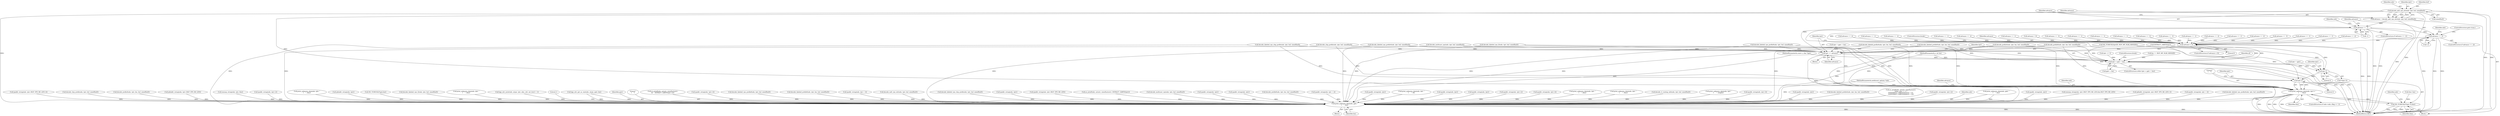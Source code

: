 digraph "0_tcpdump_af2cf04a9394c1a56227c2289ae8da262828294a@pointer" {
"1002045" [label="(Call,decode_mdt_vpn_nlri(ndo, tptr, buf, sizeof(buf)))"];
"1002043" [label="(Call,advance = decode_mdt_vpn_nlri(ndo, tptr, buf, sizeof(buf)))"];
"1002052" [label="(Call,advance == -1)"];
"1002062" [label="(Call,advance == -2)"];
"1002145" [label="(Call,advance < 0)"];
"1002149" [label="(Call,tptr += advance)"];
"1001710" [label="(Call,tptr < pptr + len)"];
"1002110" [label="(Call,tptr-3)"];
"1002130" [label="(Call,tptr-3)"];
"1002128" [label="(Call,print_unknown_data(ndo, tptr-3, \"\n\t    \", tlen))"];
"1002108" [label="(Call,ND_TCHECK2(*(tptr-3),tlen))"];
"1002940" [label="(Call,print_unknown_data(ndo, pptr, \"\n\t    \", len))"];
"1001722" [label="(Block,)"];
"1002148" [label="(ControlStructure,break;)"];
"1002110" [label="(Call,tptr-3)"];
"1001988" [label="(Call,advance == -1)"];
"1001837" [label="(Call,decode_prefix6(ndo, tptr, len, buf, sizeof(buf)))"];
"1002113" [label="(Identifier,tlen)"];
"1002116" [label="(Identifier,ndo)"];
"1002051" [label="(ControlStructure,if (advance == -1))"];
"1000568" [label="(Call,ipaddr_string(ndo, tptr))"];
"1002397" [label="(Call,print_unknown_data(ndo, tptr, \"\n\t      \", 8))"];
"1000332" [label="(Call,ipaddr_string(ndo, tptr))"];
"1001902" [label="(Call,advance == -3)"];
"1001981" [label="(Call,decode_clnp_prefix(ndo, tptr, buf, sizeof(buf)))"];
"1002535" [label="(Call,ipaddr_string(ndo, tptr))"];
"1002070" [label="(Identifier,ndo)"];
"1002066" [label="(ControlStructure,goto trunc;)"];
"1001862" [label="(Call,advance == -3)"];
"1002084" [label="(Call,advance == -1)"];
"1002054" [label="(Call,-1)"];
"1002238" [label="(Call,ipaddr_string(ndo, tptr+2))"];
"1002222" [label="(Call,ipaddr_string(ndo, tptr+4))"];
"1002129" [label="(Identifier,ndo)"];
"1001634" [label="(Call,print_unknown_data(ndo, tptr, \"\n\t    \", tlen))"];
"1002571" [label="(Call,print_unknown_data(ndo, tptr, \"\n\t      \", tlen))"];
"1001313" [label="(Call,decode_rt_routing_info(ndo, tptr, buf, sizeof(buf)))"];
"1002131" [label="(Identifier,tptr)"];
"1002045" [label="(Call,decode_mdt_vpn_nlri(ndo, tptr, buf, sizeof(buf)))"];
"1002654" [label="(Call,print_unknown_data(ndo, tptr,\"\n\t      \", length))"];
"1001877" [label="(Call,decode_labeled_prefix6(ndo, tptr, len, buf, sizeof(buf)))"];
"1000129" [label="(MethodParameterIn,u_int len)"];
"1002501" [label="(Call,ipaddr_string(ndo, tptr+4))"];
"1002077" [label="(Call,decode_multicast_vpn(ndo, tptr, buf, sizeof(buf)))"];
"1000768" [label="(Call,ipaddr_string(ndo, tptr))"];
"1001966" [label="(Call,advance == -2)"];
"1001733" [label="(Call,advance == -1)"];
"1002132" [label="(Literal,3)"];
"1001241" [label="(Call,decode_labeled_prefix4(ndo, tptr, len, buf, sizeof(buf)))"];
"1000259" [label="(Call,as_printf(ndo, astostr, sizeof(astostr),\n\t\t\t\tas_size == 2 ?\n\t\t\t\tEXTRACT_16BITS(&tptr[2 + i]) :\n\t\t\t\tEXTRACT_32BITS(&tptr[2 + i])))"];
"1002303" [label="(Call,ipaddr_string(ndo, tptr+2))"];
"1002941" [label="(Identifier,ndo)"];
"1001934" [label="(Call,advance == -2)"];
"1002921" [label="(Call,print_unknown_data(ndo, pptr, \"\n\t    \", len))"];
"1001750" [label="(Call,advance == -3)"];
"1001949" [label="(Call,decode_labeled_vpn_l2(ndo, tptr, buf, sizeof(buf)))"];
"1000146" [label="(Call,tlen=len)"];
"1002149" [label="(Call,tptr += advance)"];
"1002518" [label="(Call,ipaddr_string(ndo, tptr))"];
"1001699" [label="(Call,len == BGP_MP_NLRI_MINSIZE)"];
"1002145" [label="(Call,advance < 0)"];
"1002136" [label="(Identifier,advance)"];
"1002109" [label="(Call,*(tptr-3))"];
"1002940" [label="(Call,print_unknown_data(ndo, pptr, \"\n\t    \", len))"];
"1002950" [label="(MethodReturn,RET)"];
"1001725" [label="(Call,decode_prefix4(ndo, tptr, len, buf, sizeof(buf)))"];
"1001019" [label="(Call,isonsap_string(ndo, tptr+BGP_VPN_RD_LEN,tlen-BGP_VPN_RD_LEN))"];
"1001885" [label="(Call,advance == -1)"];
"1002062" [label="(Call,advance == -2)"];
"1000128" [label="(MethodParameterIn,const u_char *pptr)"];
"1002130" [label="(Call,tptr-3)"];
"1001077" [label="(Call,ip6addr_string(ndo, tptr+BGP_VPN_RD_LEN+3))"];
"1002128" [label="(Call,print_unknown_data(ndo, tptr-3, \"\n\t    \", tlen))"];
"1000429" [label="(Call,ipaddr_string(ndo, tptr + 4))"];
"1002058" [label="(Identifier,ndo)"];
"1001812" [label="(Call,advance == -1)"];
"1001281" [label="(Call,decode_labeled_vpn_prefix4(ndo, tptr, buf, sizeof(buf)))"];
"1001711" [label="(Identifier,tptr)"];
"1001917" [label="(Call,decode_labeled_vpn_prefix6(ndo, tptr, buf, sizeof(buf)))"];
"1001822" [label="(Call,advance == -2)"];
"1002046" [label="(Identifier,ndo)"];
"1000143" [label="(Call,tptr = pptr)"];
"1001048" [label="(Call,ipaddr_string(ndo, tptr+BGP_VPN_RD_LEN+4))"];
"1001553" [label="(Call,decode_clnp_prefix(ndo, tptr, buf, sizeof(buf)))"];
"1001706" [label="(Call,tptr += 3)"];
"1001201" [label="(Call,decode_prefix4(ndo, tptr, len, buf, sizeof(buf)))"];
"1002111" [label="(Identifier,tptr)"];
"1000910" [label="(Call,ip6addr_string(ndo, tptr+BGP_VPN_RD_LEN))"];
"1001666" [label="(Call,EXTRACT_16BITS(tptr))"];
"1001998" [label="(Call,advance == -2)"];
"1000978" [label="(Call,isonsap_string(ndo, tptr, tlen))"];
"1002133" [label="(Literal,\"\n\t    \")"];
"1002053" [label="(Identifier,advance)"];
"1001956" [label="(Call,advance == -1)"];
"1001715" [label="(Block,)"];
"1002030" [label="(Call,advance == -2)"];
"1001710" [label="(Call,tptr < pptr + len)"];
"1002317" [label="(Call,ipaddr_string(ndo, tptr+2))"];
"1002150" [label="(Identifier,tptr)"];
"1002138" [label="(Call,tptr = pptr + len)"];
"1002112" [label="(Literal,3)"];
"1002043" [label="(Call,advance = decode_mdt_vpn_nlri(ndo, tptr, buf, sizeof(buf)))"];
"1000126" [label="(MethodParameterIn,netdissect_options *ndo)"];
"1000683" [label="(Call,print_unknown_data(ndo, tptr, \"\n\t    \", tlen))"];
"1001924" [label="(Call,advance == -1)"];
"1002152" [label="(ControlStructure,break;)"];
"1000862" [label="(Call,ip6addr_string(ndo, tptr))"];
"1002936" [label="(Call,ND_TCHECK2(*pptr,len))"];
"1002052" [label="(Call,advance == -1)"];
"1001521" [label="(Call,decode_labeled_vpn_l2(ndo, tptr, buf, sizeof(buf)))"];
"1002094" [label="(Call,advance == -2)"];
"1001111" [label="(Call,print_unknown_data(ndo, tptr, \"\n\t    \", tlen))"];
"1002828" [label="(Call,bgp_attr_print(ndo, atype, tptr, alen, attr_set_level + 1))"];
"1002946" [label="(Literal,1)"];
"1002147" [label="(Literal,0)"];
"1000201" [label="(Call,bgp_attr_get_as_size(ndo, atype, pptr, len))"];
"1001712" [label="(Call,pptr + len)"];
"1002144" [label="(ControlStructure,if (advance < 0))"];
"1002108" [label="(Call,ND_TCHECK2(*(tptr-3),tlen))"];
"1002063" [label="(Identifier,advance)"];
"1002942" [label="(Identifier,pptr)"];
"1002943" [label="(Literal,\"\n\t    \")"];
"1002146" [label="(Identifier,advance)"];
"1001845" [label="(Call,advance == -1)"];
"1002134" [label="(Identifier,tlen)"];
"1002256" [label="(Call,as_printf(ndo, astostr, sizeof(astostr),\n\t\t\t    EXTRACT_32BITS(tptr+2)))"];
"1002480" [label="(Call,ipaddr_string(ndo, tptr+4))"];
"1001489" [label="(Call,decode_labeled_vpn_prefix6(ndo, tptr, buf, sizeof(buf)))"];
"1002013" [label="(Call,decode_labeled_vpn_clnp_prefix(ndo, tptr, buf, sizeof(buf)))"];
"1002135" [label="(Call,advance = 0)"];
"1001449" [label="(Call,decode_labeled_prefix6(ndo, tptr, len, buf, sizeof(buf)))"];
"1002151" [label="(Identifier,advance)"];
"1002122" [label="(ControlStructure,if (ndo->ndo_vflag <= 1))"];
"1002944" [label="(Identifier,len)"];
"1000464" [label="(Call,ipaddr_string(ndo, tptr + 4))"];
"1002061" [label="(ControlStructure,if (advance == -2))"];
"1001765" [label="(Call,decode_labeled_prefix4(ndo, tptr, len, buf, sizeof(buf)))"];
"1001377" [label="(Call,decode_mdt_vpn_nlri(ndo, tptr, buf, sizeof(buf)))"];
"1001805" [label="(Call,decode_labeled_vpn_prefix4(ndo, tptr, buf, sizeof(buf)))"];
"1001585" [label="(Call,decode_labeled_vpn_clnp_prefix(ndo, tptr, buf, sizeof(buf)))"];
"1002935" [label="(Block,)"];
"1001719" [label="(Identifier,af)"];
"1000956" [label="(Call,ipaddr_string(ndo, tptr))"];
"1000816" [label="(Call,ipaddr_string(ndo, tptr+BGP_VPN_RD_LEN))"];
"1002064" [label="(Call,-2)"];
"1002047" [label="(Identifier,tptr)"];
"1002682" [label="(Call,as_printf(ndo, astostr, sizeof(astostr), EXTRACT_32BITS(tptr)))"];
"1001345" [label="(Call,decode_multicast_vpn(ndo, tptr, buf, sizeof(buf)))"];
"1002555" [label="(Call,ipaddr_string(ndo, tptr))"];
"1002048" [label="(Identifier,buf)"];
"1000599" [label="(Call,ipaddr_string(ndo, tptr))"];
"1002049" [label="(Call,sizeof(buf))"];
"1001790" [label="(Call,advance == -3)"];
"1001709" [label="(ControlStructure,while (tptr < pptr + len))"];
"1002044" [label="(Identifier,advance)"];
"1001409" [label="(Call,decode_prefix6(ndo, tptr, len, buf, sizeof(buf)))"];
"1001659" [label="(Call,ND_TCHECK2(tptr[0], BGP_MP_NLRI_MINSIZE))"];
"1000409" [label="(Call,ipaddr_string(ndo, tptr + 2))"];
"1002020" [label="(Call,advance == -1)"];
"1001773" [label="(Call,advance == -1)"];
"1002045" -> "1002043"  [label="AST: "];
"1002045" -> "1002049"  [label="CFG: "];
"1002046" -> "1002045"  [label="AST: "];
"1002047" -> "1002045"  [label="AST: "];
"1002048" -> "1002045"  [label="AST: "];
"1002049" -> "1002045"  [label="AST: "];
"1002043" -> "1002045"  [label="CFG: "];
"1002045" -> "1002950"  [label="DDG: "];
"1002045" -> "1002950"  [label="DDG: "];
"1002045" -> "1002950"  [label="DDG: "];
"1002045" -> "1002043"  [label="DDG: "];
"1002045" -> "1002043"  [label="DDG: "];
"1002045" -> "1002043"  [label="DDG: "];
"1002045" -> "1002128"  [label="DDG: "];
"1002045" -> "1002149"  [label="DDG: "];
"1002045" -> "1002940"  [label="DDG: "];
"1002043" -> "1001722"  [label="AST: "];
"1002044" -> "1002043"  [label="AST: "];
"1002053" -> "1002043"  [label="CFG: "];
"1002043" -> "1002950"  [label="DDG: "];
"1002043" -> "1002052"  [label="DDG: "];
"1002052" -> "1002051"  [label="AST: "];
"1002052" -> "1002054"  [label="CFG: "];
"1002053" -> "1002052"  [label="AST: "];
"1002054" -> "1002052"  [label="AST: "];
"1002058" -> "1002052"  [label="CFG: "];
"1002063" -> "1002052"  [label="CFG: "];
"1002052" -> "1002950"  [label="DDG: "];
"1002052" -> "1002950"  [label="DDG: "];
"1002052" -> "1002950"  [label="DDG: "];
"1002054" -> "1002052"  [label="DDG: "];
"1002052" -> "1002062"  [label="DDG: "];
"1002052" -> "1002145"  [label="DDG: "];
"1002062" -> "1002061"  [label="AST: "];
"1002062" -> "1002064"  [label="CFG: "];
"1002063" -> "1002062"  [label="AST: "];
"1002064" -> "1002062"  [label="AST: "];
"1002066" -> "1002062"  [label="CFG: "];
"1002070" -> "1002062"  [label="CFG: "];
"1002062" -> "1002950"  [label="DDG: "];
"1002062" -> "1002950"  [label="DDG: "];
"1002062" -> "1002950"  [label="DDG: "];
"1002064" -> "1002062"  [label="DDG: "];
"1002062" -> "1002145"  [label="DDG: "];
"1002145" -> "1002144"  [label="AST: "];
"1002145" -> "1002147"  [label="CFG: "];
"1002146" -> "1002145"  [label="AST: "];
"1002147" -> "1002145"  [label="AST: "];
"1002148" -> "1002145"  [label="CFG: "];
"1002150" -> "1002145"  [label="CFG: "];
"1002145" -> "1002950"  [label="DDG: "];
"1002145" -> "1002950"  [label="DDG: "];
"1001845" -> "1002145"  [label="DDG: "];
"1001862" -> "1002145"  [label="DDG: "];
"1002084" -> "1002145"  [label="DDG: "];
"1002030" -> "1002145"  [label="DDG: "];
"1001812" -> "1002145"  [label="DDG: "];
"1001934" -> "1002145"  [label="DDG: "];
"1001790" -> "1002145"  [label="DDG: "];
"1001966" -> "1002145"  [label="DDG: "];
"1001902" -> "1002145"  [label="DDG: "];
"1001885" -> "1002145"  [label="DDG: "];
"1002094" -> "1002145"  [label="DDG: "];
"1001988" -> "1002145"  [label="DDG: "];
"1002020" -> "1002145"  [label="DDG: "];
"1001750" -> "1002145"  [label="DDG: "];
"1001822" -> "1002145"  [label="DDG: "];
"1001733" -> "1002145"  [label="DDG: "];
"1001998" -> "1002145"  [label="DDG: "];
"1001956" -> "1002145"  [label="DDG: "];
"1001924" -> "1002145"  [label="DDG: "];
"1001773" -> "1002145"  [label="DDG: "];
"1002135" -> "1002145"  [label="DDG: "];
"1002145" -> "1002149"  [label="DDG: "];
"1002149" -> "1001715"  [label="AST: "];
"1002149" -> "1002151"  [label="CFG: "];
"1002150" -> "1002149"  [label="AST: "];
"1002151" -> "1002149"  [label="AST: "];
"1001711" -> "1002149"  [label="CFG: "];
"1002149" -> "1002950"  [label="DDG: "];
"1002149" -> "1001710"  [label="DDG: "];
"1001765" -> "1002149"  [label="DDG: "];
"1002077" -> "1002149"  [label="DDG: "];
"1001725" -> "1002149"  [label="DDG: "];
"1001877" -> "1002149"  [label="DDG: "];
"1002138" -> "1002149"  [label="DDG: "];
"1001805" -> "1002149"  [label="DDG: "];
"1001949" -> "1002149"  [label="DDG: "];
"1001837" -> "1002149"  [label="DDG: "];
"1002013" -> "1002149"  [label="DDG: "];
"1001981" -> "1002149"  [label="DDG: "];
"1001659" -> "1002149"  [label="DDG: "];
"1001917" -> "1002149"  [label="DDG: "];
"1001666" -> "1002149"  [label="DDG: "];
"1001710" -> "1001709"  [label="AST: "];
"1001710" -> "1001712"  [label="CFG: "];
"1001711" -> "1001710"  [label="AST: "];
"1001712" -> "1001710"  [label="AST: "];
"1001719" -> "1001710"  [label="CFG: "];
"1002152" -> "1001710"  [label="CFG: "];
"1001710" -> "1002950"  [label="DDG: "];
"1001710" -> "1002950"  [label="DDG: "];
"1001710" -> "1002950"  [label="DDG: "];
"1001659" -> "1001710"  [label="DDG: "];
"1001706" -> "1001710"  [label="DDG: "];
"1001666" -> "1001710"  [label="DDG: "];
"1000128" -> "1001710"  [label="DDG: "];
"1001699" -> "1001710"  [label="DDG: "];
"1001725" -> "1001710"  [label="DDG: "];
"1001837" -> "1001710"  [label="DDG: "];
"1001765" -> "1001710"  [label="DDG: "];
"1001877" -> "1001710"  [label="DDG: "];
"1000129" -> "1001710"  [label="DDG: "];
"1001710" -> "1002110"  [label="DDG: "];
"1002110" -> "1002109"  [label="AST: "];
"1002110" -> "1002112"  [label="CFG: "];
"1002111" -> "1002110"  [label="AST: "];
"1002112" -> "1002110"  [label="AST: "];
"1002109" -> "1002110"  [label="CFG: "];
"1001659" -> "1002110"  [label="DDG: "];
"1000143" -> "1002110"  [label="DDG: "];
"1001666" -> "1002110"  [label="DDG: "];
"1002110" -> "1002130"  [label="DDG: "];
"1002130" -> "1002128"  [label="AST: "];
"1002130" -> "1002132"  [label="CFG: "];
"1002131" -> "1002130"  [label="AST: "];
"1002132" -> "1002130"  [label="AST: "];
"1002133" -> "1002130"  [label="CFG: "];
"1002130" -> "1002128"  [label="DDG: "];
"1002130" -> "1002128"  [label="DDG: "];
"1001659" -> "1002130"  [label="DDG: "];
"1001666" -> "1002130"  [label="DDG: "];
"1002128" -> "1002122"  [label="AST: "];
"1002128" -> "1002134"  [label="CFG: "];
"1002129" -> "1002128"  [label="AST: "];
"1002133" -> "1002128"  [label="AST: "];
"1002134" -> "1002128"  [label="AST: "];
"1002136" -> "1002128"  [label="CFG: "];
"1002128" -> "1002950"  [label="DDG: "];
"1002128" -> "1002950"  [label="DDG: "];
"1002128" -> "1002950"  [label="DDG: "];
"1002128" -> "1002950"  [label="DDG: "];
"1002128" -> "1002108"  [label="DDG: "];
"1001725" -> "1002128"  [label="DDG: "];
"1001917" -> "1002128"  [label="DDG: "];
"1002077" -> "1002128"  [label="DDG: "];
"1001837" -> "1002128"  [label="DDG: "];
"1002013" -> "1002128"  [label="DDG: "];
"1001805" -> "1002128"  [label="DDG: "];
"1001877" -> "1002128"  [label="DDG: "];
"1001765" -> "1002128"  [label="DDG: "];
"1001949" -> "1002128"  [label="DDG: "];
"1001981" -> "1002128"  [label="DDG: "];
"1000126" -> "1002128"  [label="DDG: "];
"1002108" -> "1002128"  [label="DDG: "];
"1002128" -> "1002940"  [label="DDG: "];
"1002108" -> "1001722"  [label="AST: "];
"1002108" -> "1002113"  [label="CFG: "];
"1002109" -> "1002108"  [label="AST: "];
"1002113" -> "1002108"  [label="AST: "];
"1002116" -> "1002108"  [label="CFG: "];
"1002108" -> "1002950"  [label="DDG: "];
"1002108" -> "1002950"  [label="DDG: "];
"1002108" -> "1002950"  [label="DDG: "];
"1000146" -> "1002108"  [label="DDG: "];
"1002940" -> "1002935"  [label="AST: "];
"1002940" -> "1002944"  [label="CFG: "];
"1002941" -> "1002940"  [label="AST: "];
"1002942" -> "1002940"  [label="AST: "];
"1002943" -> "1002940"  [label="AST: "];
"1002944" -> "1002940"  [label="AST: "];
"1002946" -> "1002940"  [label="CFG: "];
"1002940" -> "1002950"  [label="DDG: "];
"1002940" -> "1002950"  [label="DDG: "];
"1002940" -> "1002950"  [label="DDG: "];
"1002940" -> "1002950"  [label="DDG: "];
"1002828" -> "1002940"  [label="DDG: "];
"1001837" -> "1002940"  [label="DDG: "];
"1001019" -> "1002940"  [label="DDG: "];
"1002397" -> "1002940"  [label="DDG: "];
"1002501" -> "1002940"  [label="DDG: "];
"1001877" -> "1002940"  [label="DDG: "];
"1002518" -> "1002940"  [label="DDG: "];
"1000259" -> "1002940"  [label="DDG: "];
"1001048" -> "1002940"  [label="DDG: "];
"1001725" -> "1002940"  [label="DDG: "];
"1000683" -> "1002940"  [label="DDG: "];
"1000332" -> "1002940"  [label="DDG: "];
"1002222" -> "1002940"  [label="DDG: "];
"1001765" -> "1002940"  [label="DDG: "];
"1001949" -> "1002940"  [label="DDG: "];
"1001981" -> "1002940"  [label="DDG: "];
"1000568" -> "1002940"  [label="DDG: "];
"1000464" -> "1002940"  [label="DDG: "];
"1000910" -> "1002940"  [label="DDG: "];
"1001917" -> "1002940"  [label="DDG: "];
"1002256" -> "1002940"  [label="DDG: "];
"1001409" -> "1002940"  [label="DDG: "];
"1002317" -> "1002940"  [label="DDG: "];
"1001521" -> "1002940"  [label="DDG: "];
"1002682" -> "1002940"  [label="DDG: "];
"1000816" -> "1002940"  [label="DDG: "];
"1000978" -> "1002940"  [label="DDG: "];
"1000768" -> "1002940"  [label="DDG: "];
"1001077" -> "1002940"  [label="DDG: "];
"1001201" -> "1002940"  [label="DDG: "];
"1002077" -> "1002940"  [label="DDG: "];
"1000956" -> "1002940"  [label="DDG: "];
"1000599" -> "1002940"  [label="DDG: "];
"1002555" -> "1002940"  [label="DDG: "];
"1001553" -> "1002940"  [label="DDG: "];
"1002571" -> "1002940"  [label="DDG: "];
"1002238" -> "1002940"  [label="DDG: "];
"1001345" -> "1002940"  [label="DDG: "];
"1001634" -> "1002940"  [label="DDG: "];
"1000409" -> "1002940"  [label="DDG: "];
"1002654" -> "1002940"  [label="DDG: "];
"1002013" -> "1002940"  [label="DDG: "];
"1001241" -> "1002940"  [label="DDG: "];
"1001281" -> "1002940"  [label="DDG: "];
"1000862" -> "1002940"  [label="DDG: "];
"1002535" -> "1002940"  [label="DDG: "];
"1001805" -> "1002940"  [label="DDG: "];
"1001449" -> "1002940"  [label="DDG: "];
"1002480" -> "1002940"  [label="DDG: "];
"1002921" -> "1002940"  [label="DDG: "];
"1002921" -> "1002940"  [label="DDG: "];
"1001585" -> "1002940"  [label="DDG: "];
"1001313" -> "1002940"  [label="DDG: "];
"1000429" -> "1002940"  [label="DDG: "];
"1001489" -> "1002940"  [label="DDG: "];
"1001377" -> "1002940"  [label="DDG: "];
"1001111" -> "1002940"  [label="DDG: "];
"1000201" -> "1002940"  [label="DDG: "];
"1000201" -> "1002940"  [label="DDG: "];
"1002303" -> "1002940"  [label="DDG: "];
"1000126" -> "1002940"  [label="DDG: "];
"1000128" -> "1002940"  [label="DDG: "];
"1002936" -> "1002940"  [label="DDG: "];
"1000129" -> "1002940"  [label="DDG: "];
}
